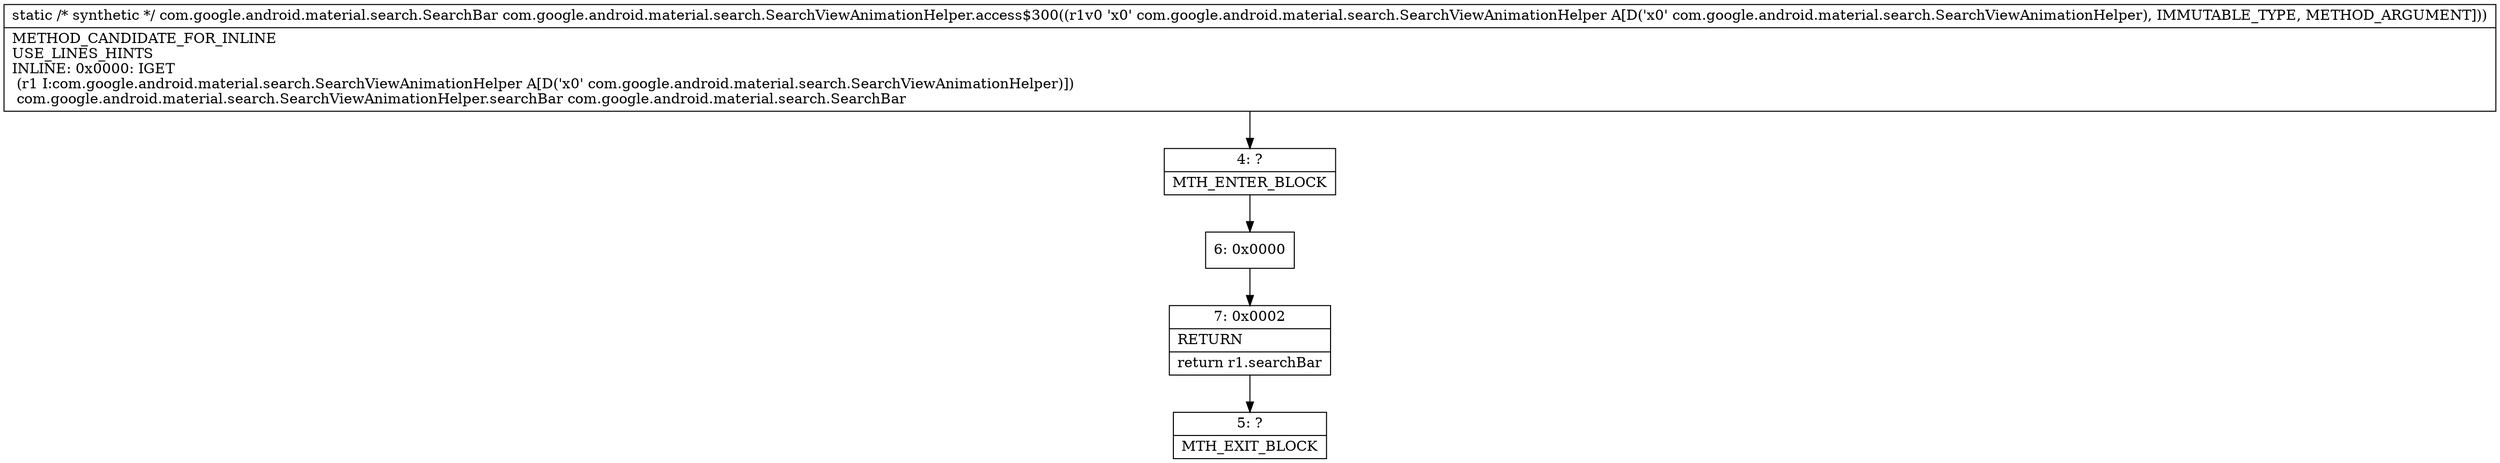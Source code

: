 digraph "CFG forcom.google.android.material.search.SearchViewAnimationHelper.access$300(Lcom\/google\/android\/material\/search\/SearchViewAnimationHelper;)Lcom\/google\/android\/material\/search\/SearchBar;" {
Node_4 [shape=record,label="{4\:\ ?|MTH_ENTER_BLOCK\l}"];
Node_6 [shape=record,label="{6\:\ 0x0000}"];
Node_7 [shape=record,label="{7\:\ 0x0002|RETURN\l|return r1.searchBar\l}"];
Node_5 [shape=record,label="{5\:\ ?|MTH_EXIT_BLOCK\l}"];
MethodNode[shape=record,label="{static \/* synthetic *\/ com.google.android.material.search.SearchBar com.google.android.material.search.SearchViewAnimationHelper.access$300((r1v0 'x0' com.google.android.material.search.SearchViewAnimationHelper A[D('x0' com.google.android.material.search.SearchViewAnimationHelper), IMMUTABLE_TYPE, METHOD_ARGUMENT]))  | METHOD_CANDIDATE_FOR_INLINE\lUSE_LINES_HINTS\lINLINE: 0x0000: IGET  \l  (r1 I:com.google.android.material.search.SearchViewAnimationHelper A[D('x0' com.google.android.material.search.SearchViewAnimationHelper)])\l com.google.android.material.search.SearchViewAnimationHelper.searchBar com.google.android.material.search.SearchBar\l}"];
MethodNode -> Node_4;Node_4 -> Node_6;
Node_6 -> Node_7;
Node_7 -> Node_5;
}

